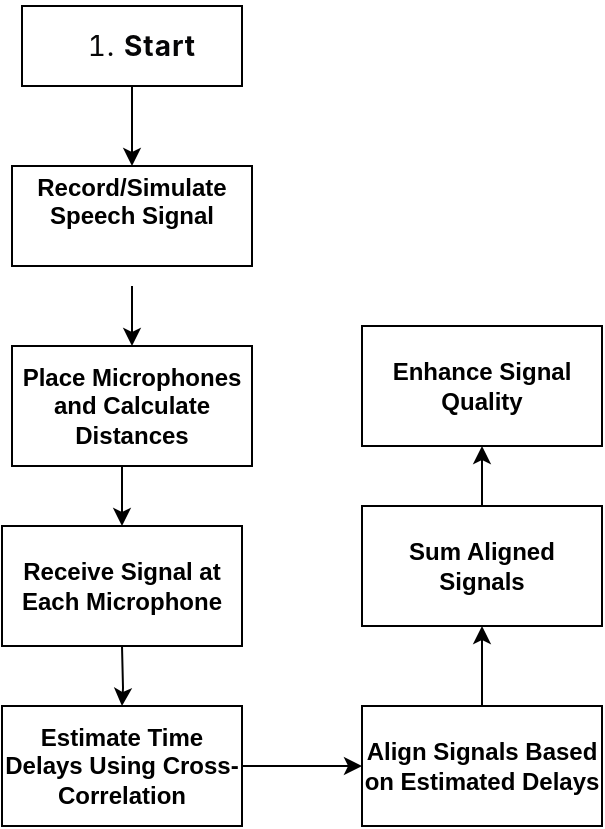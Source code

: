 <mxfile version="24.4.3" type="device">
  <diagram name="第 1 页" id="QTBfQjtsS0BCa1L0tEPR">
    <mxGraphModel dx="940" dy="497" grid="1" gridSize="10" guides="1" tooltips="1" connect="1" arrows="1" fold="1" page="1" pageScale="1" pageWidth="827" pageHeight="1169" math="0" shadow="0">
      <root>
        <mxCell id="0" />
        <mxCell id="1" parent="0" />
        <mxCell id="PJ1zkUlH9uJq85zaALm0-3" style="edgeStyle=orthogonalEdgeStyle;rounded=0;orthogonalLoop=1;jettySize=auto;html=1;exitX=0.5;exitY=1;exitDx=0;exitDy=0;entryX=0.5;entryY=0;entryDx=0;entryDy=0;" edge="1" parent="1" source="PJ1zkUlH9uJq85zaALm0-1">
          <mxGeometry relative="1" as="geometry">
            <mxPoint x="445" y="130" as="targetPoint" />
          </mxGeometry>
        </mxCell>
        <mxCell id="PJ1zkUlH9uJq85zaALm0-1" value="&lt;ol style=&quot;box-sizing: inherit; margin-block-start: 1em; padding-inline-start: 2em; color: rgb(6, 6, 7); font-family: -apple-system, blinkmacsystemfont, &amp;quot;Helvetica Neue&amp;quot;, helvetica, &amp;quot;segoe ui&amp;quot;, arial, roboto, &amp;quot;PingFang SC&amp;quot;, miui, &amp;quot;Hiragino Sans GB&amp;quot;, &amp;quot;Microsoft Yahei&amp;quot;, sans-serif; font-size: 14px; letter-spacing: 0.5px; text-align: start; background-color: rgb(255, 255, 255);&quot;&gt;&lt;li style=&quot;box-sizing: inherit;&quot;&gt;&lt;span style=&quot;box-sizing: inherit; font-weight: 700;&quot;&gt;Start&lt;/span&gt;&lt;/li&gt;&lt;/ol&gt;" style="rounded=0;whiteSpace=wrap;html=1;" vertex="1" parent="1">
          <mxGeometry x="390" y="50" width="110" height="40" as="geometry" />
        </mxCell>
        <mxCell id="PJ1zkUlH9uJq85zaALm0-4" style="edgeStyle=orthogonalEdgeStyle;rounded=0;orthogonalLoop=1;jettySize=auto;html=1;exitX=0.5;exitY=1;exitDx=0;exitDy=0;" edge="1" parent="1">
          <mxGeometry relative="1" as="geometry">
            <mxPoint x="445" y="220" as="targetPoint" />
            <mxPoint x="445" y="190" as="sourcePoint" />
          </mxGeometry>
        </mxCell>
        <mxCell id="PJ1zkUlH9uJq85zaALm0-6" style="edgeStyle=orthogonalEdgeStyle;rounded=0;orthogonalLoop=1;jettySize=auto;html=1;exitX=0.5;exitY=1;exitDx=0;exitDy=0;" edge="1" parent="1">
          <mxGeometry relative="1" as="geometry">
            <mxPoint x="440" y="310" as="targetPoint" />
            <mxPoint x="440" y="280" as="sourcePoint" />
          </mxGeometry>
        </mxCell>
        <mxCell id="PJ1zkUlH9uJq85zaALm0-8" style="edgeStyle=orthogonalEdgeStyle;rounded=0;orthogonalLoop=1;jettySize=auto;html=1;" edge="1" parent="1" target="PJ1zkUlH9uJq85zaALm0-9">
          <mxGeometry relative="1" as="geometry">
            <mxPoint x="440" y="400" as="targetPoint" />
            <mxPoint x="440" y="370" as="sourcePoint" />
          </mxGeometry>
        </mxCell>
        <mxCell id="PJ1zkUlH9uJq85zaALm0-14" style="edgeStyle=orthogonalEdgeStyle;rounded=0;orthogonalLoop=1;jettySize=auto;html=1;exitX=1;exitY=0.5;exitDx=0;exitDy=0;entryX=0;entryY=0.5;entryDx=0;entryDy=0;" edge="1" parent="1" source="PJ1zkUlH9uJq85zaALm0-9" target="PJ1zkUlH9uJq85zaALm0-13">
          <mxGeometry relative="1" as="geometry" />
        </mxCell>
        <mxCell id="PJ1zkUlH9uJq85zaALm0-9" value="Estimate Time Delays Using Cross-Correlation" style="rounded=0;whiteSpace=wrap;html=1;fontStyle=1" vertex="1" parent="1">
          <mxGeometry x="380" y="400" width="120" height="60" as="geometry" />
        </mxCell>
        <mxCell id="PJ1zkUlH9uJq85zaALm0-10" value="Receive Signal at Each Microphone" style="rounded=0;whiteSpace=wrap;html=1;fontStyle=1" vertex="1" parent="1">
          <mxGeometry x="380" y="310" width="120" height="60" as="geometry" />
        </mxCell>
        <mxCell id="PJ1zkUlH9uJq85zaALm0-11" value="&lt;b&gt;Place Microphones and Calculate Distances&lt;/b&gt;" style="rounded=0;whiteSpace=wrap;html=1;" vertex="1" parent="1">
          <mxGeometry x="385" y="220" width="120" height="60" as="geometry" />
        </mxCell>
        <mxCell id="PJ1zkUlH9uJq85zaALm0-12" value="&lt;div&gt;Record/Simulate Speech Signal&lt;/div&gt;&lt;div&gt;&lt;br&gt;&lt;/div&gt;" style="rounded=0;whiteSpace=wrap;html=1;fontStyle=1" vertex="1" parent="1">
          <mxGeometry x="385" y="130" width="120" height="50" as="geometry" />
        </mxCell>
        <mxCell id="PJ1zkUlH9uJq85zaALm0-16" style="edgeStyle=orthogonalEdgeStyle;rounded=0;orthogonalLoop=1;jettySize=auto;html=1;entryX=0.5;entryY=1;entryDx=0;entryDy=0;" edge="1" parent="1" source="PJ1zkUlH9uJq85zaALm0-13" target="PJ1zkUlH9uJq85zaALm0-15">
          <mxGeometry relative="1" as="geometry" />
        </mxCell>
        <mxCell id="PJ1zkUlH9uJq85zaALm0-13" value="Align Signals Based on Estimated Delays" style="rounded=0;whiteSpace=wrap;html=1;fontStyle=1" vertex="1" parent="1">
          <mxGeometry x="560" y="400" width="120" height="60" as="geometry" />
        </mxCell>
        <mxCell id="PJ1zkUlH9uJq85zaALm0-18" style="edgeStyle=orthogonalEdgeStyle;rounded=0;orthogonalLoop=1;jettySize=auto;html=1;entryX=0.5;entryY=1;entryDx=0;entryDy=0;" edge="1" parent="1" source="PJ1zkUlH9uJq85zaALm0-15" target="PJ1zkUlH9uJq85zaALm0-17">
          <mxGeometry relative="1" as="geometry" />
        </mxCell>
        <mxCell id="PJ1zkUlH9uJq85zaALm0-15" value="Sum Aligned Signals" style="rounded=0;whiteSpace=wrap;html=1;fontStyle=1" vertex="1" parent="1">
          <mxGeometry x="560" y="300" width="120" height="60" as="geometry" />
        </mxCell>
        <mxCell id="PJ1zkUlH9uJq85zaALm0-17" value="Enhance Signal Quality" style="rounded=0;whiteSpace=wrap;html=1;fontStyle=1" vertex="1" parent="1">
          <mxGeometry x="560" y="210" width="120" height="60" as="geometry" />
        </mxCell>
      </root>
    </mxGraphModel>
  </diagram>
</mxfile>
